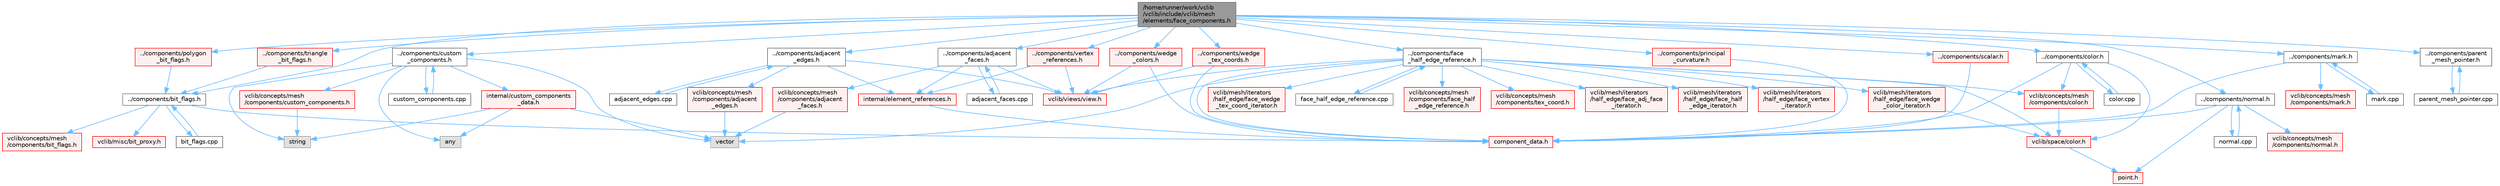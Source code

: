 digraph "/home/runner/work/vclib/vclib/include/vclib/mesh/elements/face_components.h"
{
 // LATEX_PDF_SIZE
  bgcolor="transparent";
  edge [fontname=Helvetica,fontsize=10,labelfontname=Helvetica,labelfontsize=10];
  node [fontname=Helvetica,fontsize=10,shape=box,height=0.2,width=0.4];
  Node1 [label="/home/runner/work/vclib\l/vclib/include/vclib/mesh\l/elements/face_components.h",height=0.2,width=0.4,color="gray40", fillcolor="grey60", style="filled", fontcolor="black",tooltip=" "];
  Node1 -> Node2 [color="steelblue1",style="solid"];
  Node2 [label="../components/adjacent\l_edges.h",height=0.2,width=0.4,color="grey40", fillcolor="white", style="filled",URL="$mesh_2components_2adjacent__edges_8h.html",tooltip=" "];
  Node2 -> Node3 [color="steelblue1",style="solid"];
  Node3 [label="vclib/concepts/mesh\l/components/adjacent\l_edges.h",height=0.2,width=0.4,color="red", fillcolor="#FFF0F0", style="filled",URL="$concepts_2mesh_2components_2adjacent__edges_8h.html",tooltip=" "];
  Node3 -> Node4 [color="steelblue1",style="solid"];
  Node4 [label="vector",height=0.2,width=0.4,color="grey60", fillcolor="#E0E0E0", style="filled",tooltip=" "];
  Node2 -> Node17 [color="steelblue1",style="solid"];
  Node17 [label="vclib/views/view.h",height=0.2,width=0.4,color="red", fillcolor="#FFF0F0", style="filled",URL="$view_8h.html",tooltip=" "];
  Node2 -> Node19 [color="steelblue1",style="solid"];
  Node19 [label="internal/element_references.h",height=0.2,width=0.4,color="red", fillcolor="#FFF0F0", style="filled",URL="$element__references_8h.html",tooltip=" "];
  Node19 -> Node24 [color="steelblue1",style="solid"];
  Node24 [label="component_data.h",height=0.2,width=0.4,color="red", fillcolor="#FFF0F0", style="filled",URL="$component__data_8h.html",tooltip=" "];
  Node2 -> Node26 [color="steelblue1",style="solid"];
  Node26 [label="adjacent_edges.cpp",height=0.2,width=0.4,color="grey40", fillcolor="white", style="filled",URL="$adjacent__edges_8cpp.html",tooltip=" "];
  Node26 -> Node2 [color="steelblue1",style="solid"];
  Node1 -> Node27 [color="steelblue1",style="solid"];
  Node27 [label="../components/adjacent\l_faces.h",height=0.2,width=0.4,color="grey40", fillcolor="white", style="filled",URL="$mesh_2components_2adjacent__faces_8h.html",tooltip=" "];
  Node27 -> Node28 [color="steelblue1",style="solid"];
  Node28 [label="vclib/concepts/mesh\l/components/adjacent\l_faces.h",height=0.2,width=0.4,color="red", fillcolor="#FFF0F0", style="filled",URL="$concepts_2mesh_2components_2adjacent__faces_8h.html",tooltip=" "];
  Node28 -> Node4 [color="steelblue1",style="solid"];
  Node27 -> Node17 [color="steelblue1",style="solid"];
  Node27 -> Node19 [color="steelblue1",style="solid"];
  Node27 -> Node29 [color="steelblue1",style="solid"];
  Node29 [label="adjacent_faces.cpp",height=0.2,width=0.4,color="grey40", fillcolor="white", style="filled",URL="$adjacent__faces_8cpp.html",tooltip=" "];
  Node29 -> Node27 [color="steelblue1",style="solid"];
  Node1 -> Node30 [color="steelblue1",style="solid"];
  Node30 [label="../components/bit_flags.h",height=0.2,width=0.4,color="grey40", fillcolor="white", style="filled",URL="$mesh_2components_2bit__flags_8h.html",tooltip=" "];
  Node30 -> Node31 [color="steelblue1",style="solid"];
  Node31 [label="vclib/concepts/mesh\l/components/bit_flags.h",height=0.2,width=0.4,color="red", fillcolor="#FFF0F0", style="filled",URL="$concepts_2mesh_2components_2bit__flags_8h.html",tooltip=" "];
  Node30 -> Node32 [color="steelblue1",style="solid"];
  Node32 [label="vclib/misc/bit_proxy.h",height=0.2,width=0.4,color="red", fillcolor="#FFF0F0", style="filled",URL="$bit__proxy_8h.html",tooltip=" "];
  Node30 -> Node24 [color="steelblue1",style="solid"];
  Node30 -> Node34 [color="steelblue1",style="solid"];
  Node34 [label="bit_flags.cpp",height=0.2,width=0.4,color="grey40", fillcolor="white", style="filled",URL="$bit__flags_8cpp.html",tooltip=" "];
  Node34 -> Node30 [color="steelblue1",style="solid"];
  Node1 -> Node35 [color="steelblue1",style="solid"];
  Node35 [label="../components/color.h",height=0.2,width=0.4,color="grey40", fillcolor="white", style="filled",URL="$mesh_2components_2color_8h.html",tooltip=" "];
  Node35 -> Node36 [color="steelblue1",style="solid"];
  Node36 [label="vclib/concepts/mesh\l/components/color.h",height=0.2,width=0.4,color="red", fillcolor="#FFF0F0", style="filled",URL="$concepts_2mesh_2components_2color_8h.html",tooltip=" "];
  Node36 -> Node37 [color="steelblue1",style="solid"];
  Node37 [label="vclib/space/color.h",height=0.2,width=0.4,color="red", fillcolor="#FFF0F0", style="filled",URL="$space_2color_8h.html",tooltip=" "];
  Node37 -> Node38 [color="steelblue1",style="solid"];
  Node38 [label="point.h",height=0.2,width=0.4,color="red", fillcolor="#FFF0F0", style="filled",URL="$space_2point_8h.html",tooltip=" "];
  Node35 -> Node37 [color="steelblue1",style="solid"];
  Node35 -> Node24 [color="steelblue1",style="solid"];
  Node35 -> Node51 [color="steelblue1",style="solid"];
  Node51 [label="color.cpp",height=0.2,width=0.4,color="grey40", fillcolor="white", style="filled",URL="$mesh_2components_2color_8cpp.html",tooltip=" "];
  Node51 -> Node35 [color="steelblue1",style="solid"];
  Node1 -> Node52 [color="steelblue1",style="solid"];
  Node52 [label="../components/custom\l_components.h",height=0.2,width=0.4,color="grey40", fillcolor="white", style="filled",URL="$mesh_2components_2custom__components_8h.html",tooltip=" "];
  Node52 -> Node53 [color="steelblue1",style="solid"];
  Node53 [label="any",height=0.2,width=0.4,color="grey60", fillcolor="#E0E0E0", style="filled",tooltip=" "];
  Node52 -> Node54 [color="steelblue1",style="solid"];
  Node54 [label="string",height=0.2,width=0.4,color="grey60", fillcolor="#E0E0E0", style="filled",tooltip=" "];
  Node52 -> Node4 [color="steelblue1",style="solid"];
  Node52 -> Node55 [color="steelblue1",style="solid"];
  Node55 [label="vclib/concepts/mesh\l/components/custom_components.h",height=0.2,width=0.4,color="red", fillcolor="#FFF0F0", style="filled",URL="$concepts_2mesh_2components_2custom__components_8h.html",tooltip=" "];
  Node55 -> Node54 [color="steelblue1",style="solid"];
  Node52 -> Node56 [color="steelblue1",style="solid"];
  Node56 [label="internal/custom_components\l_data.h",height=0.2,width=0.4,color="red", fillcolor="#FFF0F0", style="filled",URL="$custom__components__data_8h.html",tooltip=" "];
  Node56 -> Node53 [color="steelblue1",style="solid"];
  Node56 -> Node54 [color="steelblue1",style="solid"];
  Node56 -> Node4 [color="steelblue1",style="solid"];
  Node52 -> Node59 [color="steelblue1",style="solid"];
  Node59 [label="custom_components.cpp",height=0.2,width=0.4,color="grey40", fillcolor="white", style="filled",URL="$custom__components_8cpp.html",tooltip=" "];
  Node59 -> Node52 [color="steelblue1",style="solid"];
  Node1 -> Node60 [color="steelblue1",style="solid"];
  Node60 [label="../components/face\l_half_edge_reference.h",height=0.2,width=0.4,color="grey40", fillcolor="white", style="filled",URL="$mesh_2components_2face__half__edge__reference_8h.html",tooltip=" "];
  Node60 -> Node4 [color="steelblue1",style="solid"];
  Node60 -> Node36 [color="steelblue1",style="solid"];
  Node60 -> Node61 [color="steelblue1",style="solid"];
  Node61 [label="vclib/concepts/mesh\l/components/face_half\l_edge_reference.h",height=0.2,width=0.4,color="red", fillcolor="#FFF0F0", style="filled",URL="$concepts_2mesh_2components_2face__half__edge__reference_8h.html",tooltip=" "];
  Node60 -> Node62 [color="steelblue1",style="solid"];
  Node62 [label="vclib/concepts/mesh\l/components/tex_coord.h",height=0.2,width=0.4,color="red", fillcolor="#FFF0F0", style="filled",URL="$concepts_2mesh_2components_2tex__coord_8h.html",tooltip=" "];
  Node60 -> Node63 [color="steelblue1",style="solid"];
  Node63 [label="vclib/mesh/iterators\l/half_edge/face_adj_face\l_iterator.h",height=0.2,width=0.4,color="red", fillcolor="#FFF0F0", style="filled",URL="$face__adj__face__iterator_8h.html",tooltip=" "];
  Node60 -> Node65 [color="steelblue1",style="solid"];
  Node65 [label="vclib/mesh/iterators\l/half_edge/face_half\l_edge_iterator.h",height=0.2,width=0.4,color="red", fillcolor="#FFF0F0", style="filled",URL="$face__half__edge__iterator_8h.html",tooltip=" "];
  Node60 -> Node66 [color="steelblue1",style="solid"];
  Node66 [label="vclib/mesh/iterators\l/half_edge/face_vertex\l_iterator.h",height=0.2,width=0.4,color="red", fillcolor="#FFF0F0", style="filled",URL="$face__vertex__iterator_8h.html",tooltip=" "];
  Node60 -> Node67 [color="steelblue1",style="solid"];
  Node67 [label="vclib/mesh/iterators\l/half_edge/face_wedge\l_color_iterator.h",height=0.2,width=0.4,color="red", fillcolor="#FFF0F0", style="filled",URL="$face__wedge__color__iterator_8h.html",tooltip=" "];
  Node67 -> Node37 [color="steelblue1",style="solid"];
  Node60 -> Node68 [color="steelblue1",style="solid"];
  Node68 [label="vclib/mesh/iterators\l/half_edge/face_wedge\l_tex_coord_iterator.h",height=0.2,width=0.4,color="red", fillcolor="#FFF0F0", style="filled",URL="$face__wedge__tex__coord__iterator_8h.html",tooltip=" "];
  Node60 -> Node17 [color="steelblue1",style="solid"];
  Node60 -> Node37 [color="steelblue1",style="solid"];
  Node60 -> Node24 [color="steelblue1",style="solid"];
  Node60 -> Node71 [color="steelblue1",style="solid"];
  Node71 [label="face_half_edge_reference.cpp",height=0.2,width=0.4,color="grey40", fillcolor="white", style="filled",URL="$face__half__edge__reference_8cpp.html",tooltip=" "];
  Node71 -> Node60 [color="steelblue1",style="solid"];
  Node1 -> Node72 [color="steelblue1",style="solid"];
  Node72 [label="../components/mark.h",height=0.2,width=0.4,color="grey40", fillcolor="white", style="filled",URL="$mesh_2components_2mark_8h.html",tooltip=" "];
  Node72 -> Node73 [color="steelblue1",style="solid"];
  Node73 [label="vclib/concepts/mesh\l/components/mark.h",height=0.2,width=0.4,color="red", fillcolor="#FFF0F0", style="filled",URL="$concepts_2mesh_2components_2mark_8h.html",tooltip=" "];
  Node72 -> Node24 [color="steelblue1",style="solid"];
  Node72 -> Node74 [color="steelblue1",style="solid"];
  Node74 [label="mark.cpp",height=0.2,width=0.4,color="grey40", fillcolor="white", style="filled",URL="$mark_8cpp.html",tooltip=" "];
  Node74 -> Node72 [color="steelblue1",style="solid"];
  Node1 -> Node75 [color="steelblue1",style="solid"];
  Node75 [label="../components/normal.h",height=0.2,width=0.4,color="grey40", fillcolor="white", style="filled",URL="$mesh_2components_2normal_8h.html",tooltip=" "];
  Node75 -> Node76 [color="steelblue1",style="solid"];
  Node76 [label="vclib/concepts/mesh\l/components/normal.h",height=0.2,width=0.4,color="red", fillcolor="#FFF0F0", style="filled",URL="$concepts_2mesh_2components_2normal_8h.html",tooltip=" "];
  Node75 -> Node38 [color="steelblue1",style="solid"];
  Node75 -> Node24 [color="steelblue1",style="solid"];
  Node75 -> Node77 [color="steelblue1",style="solid"];
  Node77 [label="normal.cpp",height=0.2,width=0.4,color="grey40", fillcolor="white", style="filled",URL="$mesh_2components_2normal_8cpp.html",tooltip=" "];
  Node77 -> Node75 [color="steelblue1",style="solid"];
  Node1 -> Node78 [color="steelblue1",style="solid"];
  Node78 [label="../components/parent\l_mesh_pointer.h",height=0.2,width=0.4,color="grey40", fillcolor="white", style="filled",URL="$parent__mesh__pointer_8h.html",tooltip=" "];
  Node78 -> Node79 [color="steelblue1",style="solid"];
  Node79 [label="parent_mesh_pointer.cpp",height=0.2,width=0.4,color="grey40", fillcolor="white", style="filled",URL="$parent__mesh__pointer_8cpp.html",tooltip=" "];
  Node79 -> Node78 [color="steelblue1",style="solid"];
  Node1 -> Node80 [color="steelblue1",style="solid"];
  Node80 [label="../components/polygon\l_bit_flags.h",height=0.2,width=0.4,color="red", fillcolor="#FFF0F0", style="filled",URL="$polygon__bit__flags_8h.html",tooltip=" "];
  Node80 -> Node30 [color="steelblue1",style="solid"];
  Node1 -> Node82 [color="steelblue1",style="solid"];
  Node82 [label="../components/principal\l_curvature.h",height=0.2,width=0.4,color="red", fillcolor="#FFF0F0", style="filled",URL="$mesh_2components_2principal__curvature_8h.html",tooltip=" "];
  Node82 -> Node24 [color="steelblue1",style="solid"];
  Node1 -> Node87 [color="steelblue1",style="solid"];
  Node87 [label="../components/scalar.h",height=0.2,width=0.4,color="red", fillcolor="#FFF0F0", style="filled",URL="$mesh_2components_2scalar_8h.html",tooltip=" "];
  Node87 -> Node24 [color="steelblue1",style="solid"];
  Node1 -> Node90 [color="steelblue1",style="solid"];
  Node90 [label="../components/triangle\l_bit_flags.h",height=0.2,width=0.4,color="red", fillcolor="#FFF0F0", style="filled",URL="$triangle__bit__flags_8h.html",tooltip=" "];
  Node90 -> Node30 [color="steelblue1",style="solid"];
  Node1 -> Node92 [color="steelblue1",style="solid"];
  Node92 [label="../components/vertex\l_references.h",height=0.2,width=0.4,color="red", fillcolor="#FFF0F0", style="filled",URL="$mesh_2components_2vertex__references_8h.html",tooltip=" "];
  Node92 -> Node17 [color="steelblue1",style="solid"];
  Node92 -> Node19 [color="steelblue1",style="solid"];
  Node1 -> Node95 [color="steelblue1",style="solid"];
  Node95 [label="../components/wedge\l_colors.h",height=0.2,width=0.4,color="red", fillcolor="#FFF0F0", style="filled",URL="$mesh_2components_2wedge__colors_8h.html",tooltip=" "];
  Node95 -> Node17 [color="steelblue1",style="solid"];
  Node95 -> Node24 [color="steelblue1",style="solid"];
  Node1 -> Node98 [color="steelblue1",style="solid"];
  Node98 [label="../components/wedge\l_tex_coords.h",height=0.2,width=0.4,color="red", fillcolor="#FFF0F0", style="filled",URL="$mesh_2components_2wedge__tex__coords_8h.html",tooltip=" "];
  Node98 -> Node17 [color="steelblue1",style="solid"];
  Node98 -> Node24 [color="steelblue1",style="solid"];
}
